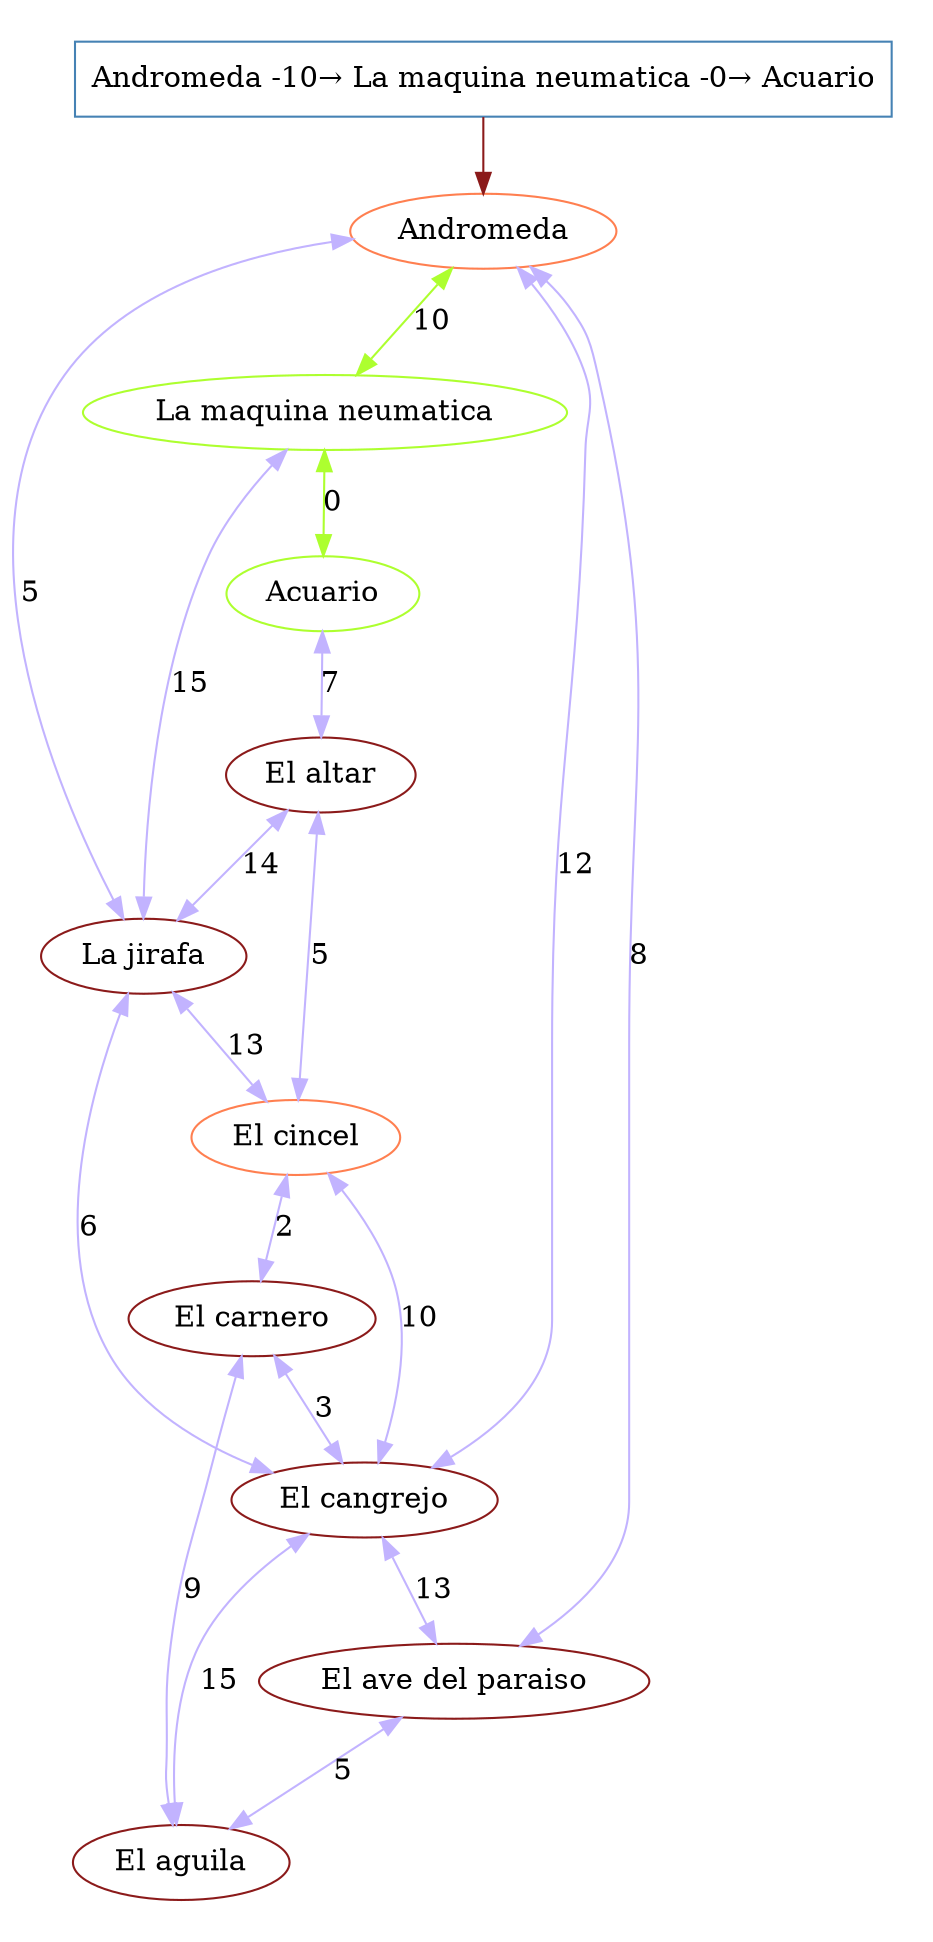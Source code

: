 digraph G { 
node [] 
subgraph cluster_0 { color = gray100;info[label="Andromeda -10→ La maquina neumatica -0→ Acuario" shape=box color="steelblue"] 
}subgraph cluster_1 { color = gray100;Andromeda[label="Andromeda" color="coral"] 
El_cincel[label="El cincel"  color="coral"] 
La_maquina_neumatica[label="La maquina neumatica" color=greenyellow] 
Acuario[label="Acuario" color=greenyellow] 
La_jirafa[label="La jirafa" color=firebrick4] 
El_ave_del_paraiso[label="El ave del paraiso" color=firebrick4] 
El_cangrejo[label="El cangrejo" color=firebrick4] 
El_aguila[label="El aguila" color=firebrick4] 
El_altar[label="El altar" color=firebrick4] 
El_carnero[label="El carnero" color=firebrick4] 
Andromeda -> La_maquina_neumatica [label="10" dir=both color=greenyellow] 
La_maquina_neumatica -> Acuario [label="0" dir=both color=greenyellow] 
Andromeda -> La_jirafa [label="5" dir=both color=".7 .3 1.0"] 
Andromeda -> El_ave_del_paraiso [label="8" dir=both color=".7 .3 1.0"] 
Andromeda -> El_cangrejo [label="12" dir=both color=".7 .3 1.0"] 
La_maquina_neumatica -> La_jirafa [label="15" dir=both color=".7 .3 1.0"] 
El_ave_del_paraiso -> El_aguila [label="5" dir=both color=".7 .3 1.0"] 
Acuario -> El_altar [label="7" dir=both color=".7 .3 1.0"] 
El_aguila -> El_carnero [label="9" dir=both color=".7 .3 1.0"] 
La_jirafa -> El_cangrejo [label="6" dir=both color=".7 .3 1.0"] 
La_jirafa -> El_cincel [label="13" dir=both color=".7 .3 1.0"] 
El_cangrejo -> El_ave_del_paraiso [label="13" dir=both color=".7 .3 1.0"] 
El_cangrejo -> El_cincel [label="10" dir=both color=".7 .3 1.0"] 
El_cangrejo -> El_aguila [label="15" dir=both color=".7 .3 1.0"] 
El_altar -> La_jirafa [label="14" dir=both color=".7 .3 1.0"] 
El_carnero -> El_cangrejo [label="3" dir=both color=".7 .3 1.0"] 
El_cincel -> El_altar [label="5" dir=both color=".7 .3 1.0"] 
El_cincel -> El_carnero [label="2" dir=both color=".7 .3 1.0"] 
}info -> Andromeda [color="firebrick4"] 
}